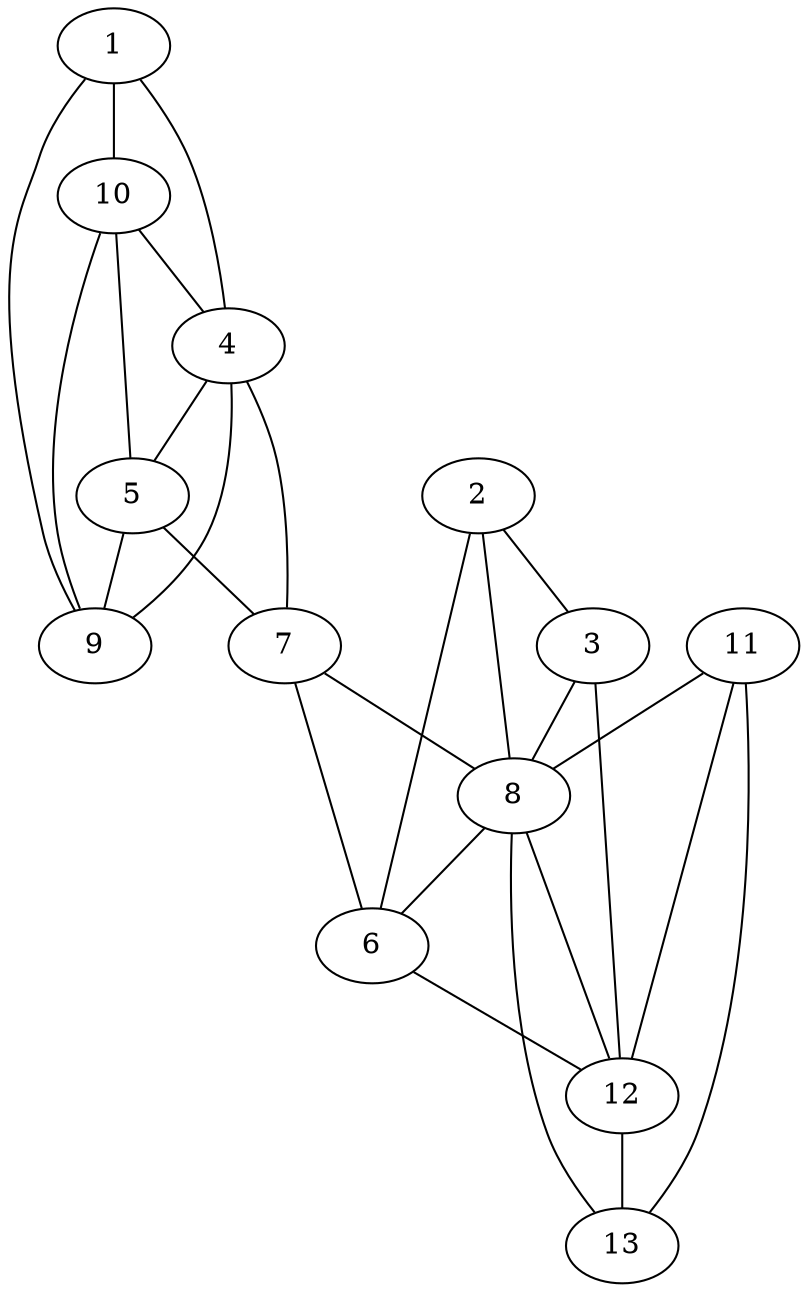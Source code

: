 graph pdb1h0p {
	1	 [aaLength=14,
		sequence=GSKFHRVIADFMIQ,
		type=0];
	10	 [aaLength=12,
		sequence=IGLFGKTVPKTA,
		type=1];
	1 -- 10	 [distance0="74.70715",
		frequency=1,
		type0=3];
	4	 [aaLength=3,
		sequence=RSI,
		type=1];
	1 -- 4	 [distance0="73.9808",
		frequency=1,
		type0=2];
	9	 [aaLength=10,
		sequence=FIELAKKPKG,
		type=1];
	1 -- 9	 [distance0="70.66228",
		frequency=1,
		type0=1];
	2	 [aaLength=5,
		sequence=RKIEQ,
		type=0];
	3	 [aaLength=10,
		sequence=DVIIAASGHI,
		type=0];
	2 -- 3	 [distance0="18.87108",
		frequency=1,
		type0=1];
	6	 [aaLength=4,
		sequence=LEGM,
		type=1];
	2 -- 6	 [distance0="62.80356",
		frequency=1,
		type0=2];
	8	 [aaLength=7,
		sequence=PGDRPKQ,
		type=1];
	2 -- 8	 [distance0="63.05781",
		distance1="4.0",
		frequency=2,
		type0=3,
		type1=4];
	3 -- 8	 [distance0="70.92321",
		frequency=1,
		type0=2];
	12	 [aaLength=2,
		sequence=DT,
		type=1];
	3 -- 12	 [distance0="71.58981",
		distance1="2.0",
		frequency=2,
		type0=3,
		type1=4];
	5	 [aaLength=4,
		sequence=KFAD,
		type=1];
	4 -- 5	 [distance0="6.0",
		distance1="3.0",
		frequency=2,
		type0=1,
		type1=4];
	7	 [aaLength=4,
		sequence=KTPW,
		type=1];
	4 -- 7	 [distance0="42.0",
		frequency=1,
		type0=3];
	4 -- 9	 [distance0="40.0",
		frequency=1,
		type0=2];
	5 -- 7	 [distance0="36.0",
		distance1="32.0",
		frequency=2,
		type0=2,
		type1=4];
	5 -- 9	 [distance0="46.0",
		frequency=1,
		type0=3];
	6 -- 7	 [distance0="15.0",
		frequency=1,
		type0=1];
	6 -- 12	 [distance0="35.0",
		frequency=1,
		type0=3];
	7 -- 8	 [distance0="31.0",
		frequency=1,
		type0=2];
	8 -- 6	 [distance0="16.0",
		frequency=1,
		type0=1];
	8 -- 12	 [distance0="19.0",
		frequency=1,
		type0=2];
	13	 [aaLength=2,
		sequence=VE,
		type=1];
	8 -- 13	 [distance0="24.0",
		frequency=1,
		type0=3];
	9 -- 10	 [distance0="14.0",
		frequency=1,
		type0=1];
	10 -- 5	 [distance0="60.0",
		frequency=1,
		type0=3];
	10 -- 4	 [distance0="54.0",
		frequency=1,
		type0=2];
	11	 [aaLength=16,
		sequence=VV,
		type=1];
	11 -- 8	 [distance0="29.0",
		frequency=1,
		type0=3];
	11 -- 12	 [distance0="10.0",
		frequency=1,
		type0=2];
	11 -- 13	 [distance0="5.0",
		frequency=1,
		type0=1];
	12 -- 13	 [distance0="5.0",
		distance1="3.0",
		frequency=2,
		type0=1,
		type1=4];
}
